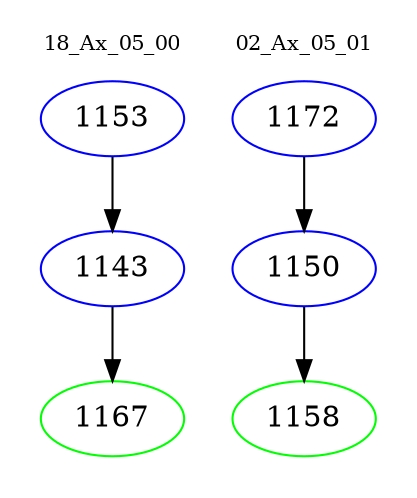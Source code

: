 digraph{
subgraph cluster_0 {
color = white
label = "18_Ax_05_00";
fontsize=10;
T0_1153 [label="1153", color="blue"]
T0_1153 -> T0_1143 [color="black"]
T0_1143 [label="1143", color="blue"]
T0_1143 -> T0_1167 [color="black"]
T0_1167 [label="1167", color="green"]
}
subgraph cluster_1 {
color = white
label = "02_Ax_05_01";
fontsize=10;
T1_1172 [label="1172", color="blue"]
T1_1172 -> T1_1150 [color="black"]
T1_1150 [label="1150", color="blue"]
T1_1150 -> T1_1158 [color="black"]
T1_1158 [label="1158", color="green"]
}
}
